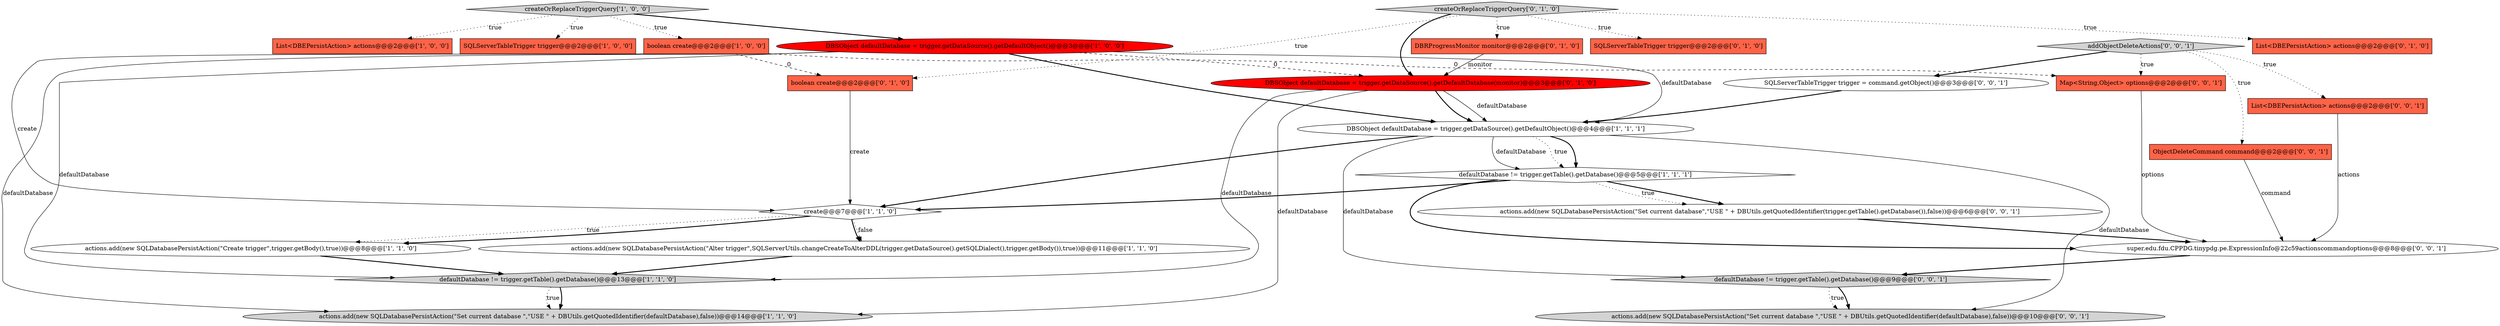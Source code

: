 digraph {
18 [style = filled, label = "List<DBEPersistAction> actions@@@2@@@['0', '0', '1']", fillcolor = tomato, shape = box image = "AAA0AAABBB3BBB"];
16 [style = filled, label = "createOrReplaceTriggerQuery['0', '1', '0']", fillcolor = lightgray, shape = diamond image = "AAA0AAABBB2BBB"];
19 [style = filled, label = "defaultDatabase != trigger.getTable().getDatabase()@@@9@@@['0', '0', '1']", fillcolor = lightgray, shape = diamond image = "AAA0AAABBB3BBB"];
2 [style = filled, label = "SQLServerTableTrigger trigger@@@2@@@['1', '0', '0']", fillcolor = tomato, shape = box image = "AAA0AAABBB1BBB"];
1 [style = filled, label = "defaultDatabase != trigger.getTable().getDatabase()@@@5@@@['1', '1', '1']", fillcolor = white, shape = diamond image = "AAA0AAABBB1BBB"];
8 [style = filled, label = "actions.add(new SQLDatabasePersistAction(\"Create trigger\",trigger.getBody(),true))@@@8@@@['1', '1', '0']", fillcolor = white, shape = ellipse image = "AAA0AAABBB1BBB"];
6 [style = filled, label = "actions.add(new SQLDatabasePersistAction(\"Set current database \",\"USE \" + DBUtils.getQuotedIdentifier(defaultDatabase),false))@@@14@@@['1', '1', '0']", fillcolor = lightgray, shape = ellipse image = "AAA0AAABBB1BBB"];
10 [style = filled, label = "create@@@7@@@['1', '1', '0']", fillcolor = white, shape = diamond image = "AAA0AAABBB1BBB"];
24 [style = filled, label = "super.edu.fdu.CPPDG.tinypdg.pe.ExpressionInfo@22c59actionscommandoptions@@@8@@@['0', '0', '1']", fillcolor = white, shape = ellipse image = "AAA0AAABBB3BBB"];
5 [style = filled, label = "DBSObject defaultDatabase = trigger.getDataSource().getDefaultObject()@@@3@@@['1', '0', '0']", fillcolor = red, shape = ellipse image = "AAA1AAABBB1BBB"];
3 [style = filled, label = "defaultDatabase != trigger.getTable().getDatabase()@@@13@@@['1', '1', '0']", fillcolor = lightgray, shape = diamond image = "AAA0AAABBB1BBB"];
20 [style = filled, label = "actions.add(new SQLDatabasePersistAction(\"Set current database\",\"USE \" + DBUtils.getQuotedIdentifier(trigger.getTable().getDatabase()),false))@@@6@@@['0', '0', '1']", fillcolor = white, shape = ellipse image = "AAA0AAABBB3BBB"];
25 [style = filled, label = "SQLServerTableTrigger trigger = command.getObject()@@@3@@@['0', '0', '1']", fillcolor = white, shape = ellipse image = "AAA0AAABBB3BBB"];
22 [style = filled, label = "ObjectDeleteCommand command@@@2@@@['0', '0', '1']", fillcolor = tomato, shape = box image = "AAA0AAABBB3BBB"];
0 [style = filled, label = "List<DBEPersistAction> actions@@@2@@@['1', '0', '0']", fillcolor = tomato, shape = box image = "AAA0AAABBB1BBB"];
12 [style = filled, label = "DBRProgressMonitor monitor@@@2@@@['0', '1', '0']", fillcolor = tomato, shape = box image = "AAA0AAABBB2BBB"];
13 [style = filled, label = "DBSObject defaultDatabase = trigger.getDataSource().getDefaultDatabase(monitor)@@@3@@@['0', '1', '0']", fillcolor = red, shape = ellipse image = "AAA1AAABBB2BBB"];
21 [style = filled, label = "addObjectDeleteActions['0', '0', '1']", fillcolor = lightgray, shape = diamond image = "AAA0AAABBB3BBB"];
9 [style = filled, label = "createOrReplaceTriggerQuery['1', '0', '0']", fillcolor = lightgray, shape = diamond image = "AAA0AAABBB1BBB"];
23 [style = filled, label = "Map<String,Object> options@@@2@@@['0', '0', '1']", fillcolor = tomato, shape = box image = "AAA0AAABBB3BBB"];
7 [style = filled, label = "DBSObject defaultDatabase = trigger.getDataSource().getDefaultObject()@@@4@@@['1', '1', '1']", fillcolor = white, shape = ellipse image = "AAA0AAABBB1BBB"];
17 [style = filled, label = "boolean create@@@2@@@['0', '1', '0']", fillcolor = tomato, shape = box image = "AAA1AAABBB2BBB"];
15 [style = filled, label = "SQLServerTableTrigger trigger@@@2@@@['0', '1', '0']", fillcolor = tomato, shape = box image = "AAA0AAABBB2BBB"];
26 [style = filled, label = "actions.add(new SQLDatabasePersistAction(\"Set current database \",\"USE \" + DBUtils.getQuotedIdentifier(defaultDatabase),false))@@@10@@@['0', '0', '1']", fillcolor = lightgray, shape = ellipse image = "AAA0AAABBB3BBB"];
4 [style = filled, label = "boolean create@@@2@@@['1', '0', '0']", fillcolor = tomato, shape = box image = "AAA1AAABBB1BBB"];
11 [style = filled, label = "actions.add(new SQLDatabasePersistAction(\"Alter trigger\",SQLServerUtils.changeCreateToAlterDDL(trigger.getDataSource().getSQLDialect(),trigger.getBody()),true))@@@11@@@['1', '1', '0']", fillcolor = white, shape = ellipse image = "AAA0AAABBB1BBB"];
14 [style = filled, label = "List<DBEPersistAction> actions@@@2@@@['0', '1', '0']", fillcolor = tomato, shape = box image = "AAA0AAABBB2BBB"];
5->13 [style = dashed, label="0"];
12->13 [style = solid, label="monitor"];
17->10 [style = solid, label="create"];
10->8 [style = dotted, label="true"];
16->13 [style = bold, label=""];
9->0 [style = dotted, label="true"];
7->1 [style = bold, label=""];
24->19 [style = bold, label=""];
16->12 [style = dotted, label="true"];
13->3 [style = solid, label="defaultDatabase"];
19->26 [style = dotted, label="true"];
4->17 [style = dashed, label="0"];
7->10 [style = bold, label=""];
5->7 [style = solid, label="defaultDatabase"];
21->18 [style = dotted, label="true"];
13->6 [style = solid, label="defaultDatabase"];
16->17 [style = dotted, label="true"];
8->3 [style = bold, label=""];
7->26 [style = solid, label="defaultDatabase"];
4->10 [style = solid, label="create"];
1->20 [style = bold, label=""];
5->3 [style = solid, label="defaultDatabase"];
3->6 [style = bold, label=""];
21->22 [style = dotted, label="true"];
7->1 [style = solid, label="defaultDatabase"];
21->25 [style = bold, label=""];
3->6 [style = dotted, label="true"];
25->7 [style = bold, label=""];
18->24 [style = solid, label="actions"];
10->11 [style = dotted, label="false"];
10->8 [style = bold, label=""];
11->3 [style = bold, label=""];
13->7 [style = bold, label=""];
1->24 [style = bold, label=""];
19->26 [style = bold, label=""];
7->19 [style = solid, label="defaultDatabase"];
9->2 [style = dotted, label="true"];
21->23 [style = dotted, label="true"];
16->14 [style = dotted, label="true"];
9->5 [style = bold, label=""];
23->24 [style = solid, label="options"];
9->4 [style = dotted, label="true"];
22->24 [style = solid, label="command"];
5->7 [style = bold, label=""];
20->24 [style = bold, label=""];
7->1 [style = dotted, label="true"];
1->10 [style = bold, label=""];
4->23 [style = dashed, label="0"];
1->20 [style = dotted, label="true"];
13->7 [style = solid, label="defaultDatabase"];
5->6 [style = solid, label="defaultDatabase"];
16->15 [style = dotted, label="true"];
10->11 [style = bold, label=""];
}

